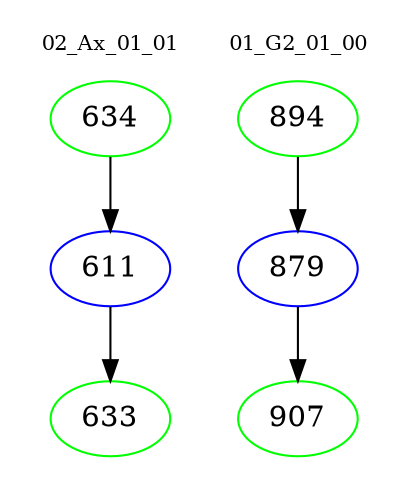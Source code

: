 digraph{
subgraph cluster_0 {
color = white
label = "02_Ax_01_01";
fontsize=10;
T0_634 [label="634", color="green"]
T0_634 -> T0_611 [color="black"]
T0_611 [label="611", color="blue"]
T0_611 -> T0_633 [color="black"]
T0_633 [label="633", color="green"]
}
subgraph cluster_1 {
color = white
label = "01_G2_01_00";
fontsize=10;
T1_894 [label="894", color="green"]
T1_894 -> T1_879 [color="black"]
T1_879 [label="879", color="blue"]
T1_879 -> T1_907 [color="black"]
T1_907 [label="907", color="green"]
}
}
